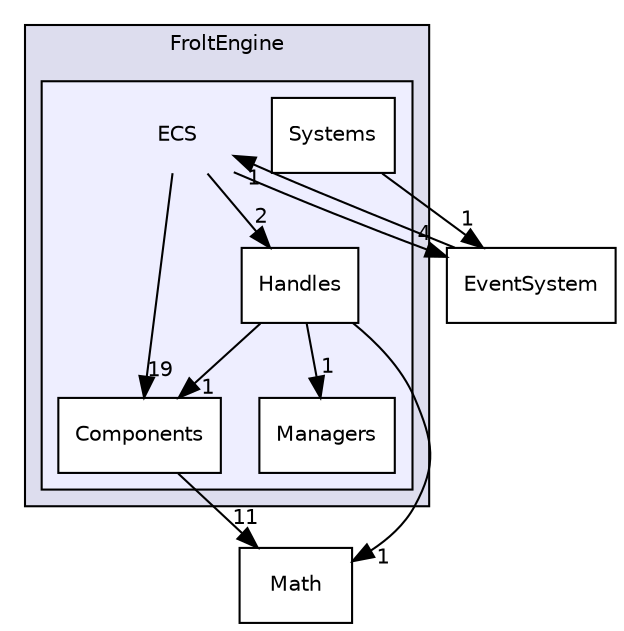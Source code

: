 digraph "C:/Users/Alexa/Documents/Github/FroltEngine/ECS" {
  compound=true
  node [ fontsize="10", fontname="Helvetica"];
  edge [ labelfontsize="10", labelfontname="Helvetica"];
  subgraph clusterdir_baacf327caffa611df7b41249c9ce391 {
    graph [ bgcolor="#ddddee", pencolor="black", label="FroltEngine" fontname="Helvetica", fontsize="10", URL="dir_baacf327caffa611df7b41249c9ce391.html"]
  subgraph clusterdir_c9cf17564b2c1495e1833ff68ae38634 {
    graph [ bgcolor="#eeeeff", pencolor="black", label="" URL="dir_c9cf17564b2c1495e1833ff68ae38634.html"];
    dir_c9cf17564b2c1495e1833ff68ae38634 [shape=plaintext label="ECS"];
    dir_c1bee09cbc91d9feba677c19dd27b7b7 [shape=box label="Components" color="black" fillcolor="white" style="filled" URL="dir_c1bee09cbc91d9feba677c19dd27b7b7.html"];
    dir_d6762c90c860b210655556b9275761e6 [shape=box label="Handles" color="black" fillcolor="white" style="filled" URL="dir_d6762c90c860b210655556b9275761e6.html"];
    dir_5b8ebc7d939f9f294d49bf469bbe2c56 [shape=box label="Managers" color="black" fillcolor="white" style="filled" URL="dir_5b8ebc7d939f9f294d49bf469bbe2c56.html"];
    dir_06fa0a37e33468214ede4983bd9a6d3a [shape=box label="Systems" color="black" fillcolor="white" style="filled" URL="dir_06fa0a37e33468214ede4983bd9a6d3a.html"];
  }
  }
  dir_d9ed0825c4db5ee501736167be77bd02 [shape=box label="EventSystem" URL="dir_d9ed0825c4db5ee501736167be77bd02.html"];
  dir_3be1c43419ecf49a9c57805a1f0f4add [shape=box label="Math" URL="dir_3be1c43419ecf49a9c57805a1f0f4add.html"];
  dir_d6762c90c860b210655556b9275761e6->dir_c1bee09cbc91d9feba677c19dd27b7b7 [headlabel="1", labeldistance=1.5 headhref="dir_000008_000007.html"];
  dir_d6762c90c860b210655556b9275761e6->dir_5b8ebc7d939f9f294d49bf469bbe2c56 [headlabel="1", labeldistance=1.5 headhref="dir_000008_000009.html"];
  dir_d6762c90c860b210655556b9275761e6->dir_3be1c43419ecf49a9c57805a1f0f4add [headlabel="1", labeldistance=1.5 headhref="dir_000008_000014.html"];
  dir_d9ed0825c4db5ee501736167be77bd02->dir_c9cf17564b2c1495e1833ff68ae38634 [headlabel="1", labeldistance=1.5 headhref="dir_000011_000006.html"];
  dir_c1bee09cbc91d9feba677c19dd27b7b7->dir_3be1c43419ecf49a9c57805a1f0f4add [headlabel="11", labeldistance=1.5 headhref="dir_000007_000014.html"];
  dir_06fa0a37e33468214ede4983bd9a6d3a->dir_d9ed0825c4db5ee501736167be77bd02 [headlabel="1", labeldistance=1.5 headhref="dir_000010_000011.html"];
  dir_c9cf17564b2c1495e1833ff68ae38634->dir_d6762c90c860b210655556b9275761e6 [headlabel="2", labeldistance=1.5 headhref="dir_000006_000008.html"];
  dir_c9cf17564b2c1495e1833ff68ae38634->dir_d9ed0825c4db5ee501736167be77bd02 [headlabel="4", labeldistance=1.5 headhref="dir_000006_000011.html"];
  dir_c9cf17564b2c1495e1833ff68ae38634->dir_c1bee09cbc91d9feba677c19dd27b7b7 [headlabel="19", labeldistance=1.5 headhref="dir_000006_000007.html"];
}
